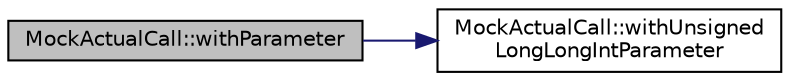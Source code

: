 digraph "MockActualCall::withParameter"
{
 // LATEX_PDF_SIZE
  edge [fontname="Helvetica",fontsize="10",labelfontname="Helvetica",labelfontsize="10"];
  node [fontname="Helvetica",fontsize="10",shape=record];
  rankdir="LR";
  Node1 [label="MockActualCall::withParameter",height=0.2,width=0.4,color="black", fillcolor="grey75", style="filled", fontcolor="black",tooltip=" "];
  Node1 -> Node2 [color="midnightblue",fontsize="10",style="solid",fontname="Helvetica"];
  Node2 [label="MockActualCall::withUnsigned\lLongLongIntParameter",height=0.2,width=0.4,color="black", fillcolor="white", style="filled",URL="$classMockActualCall.html#ae578cbce656160cdaec8594591f14e2e",tooltip=" "];
}
